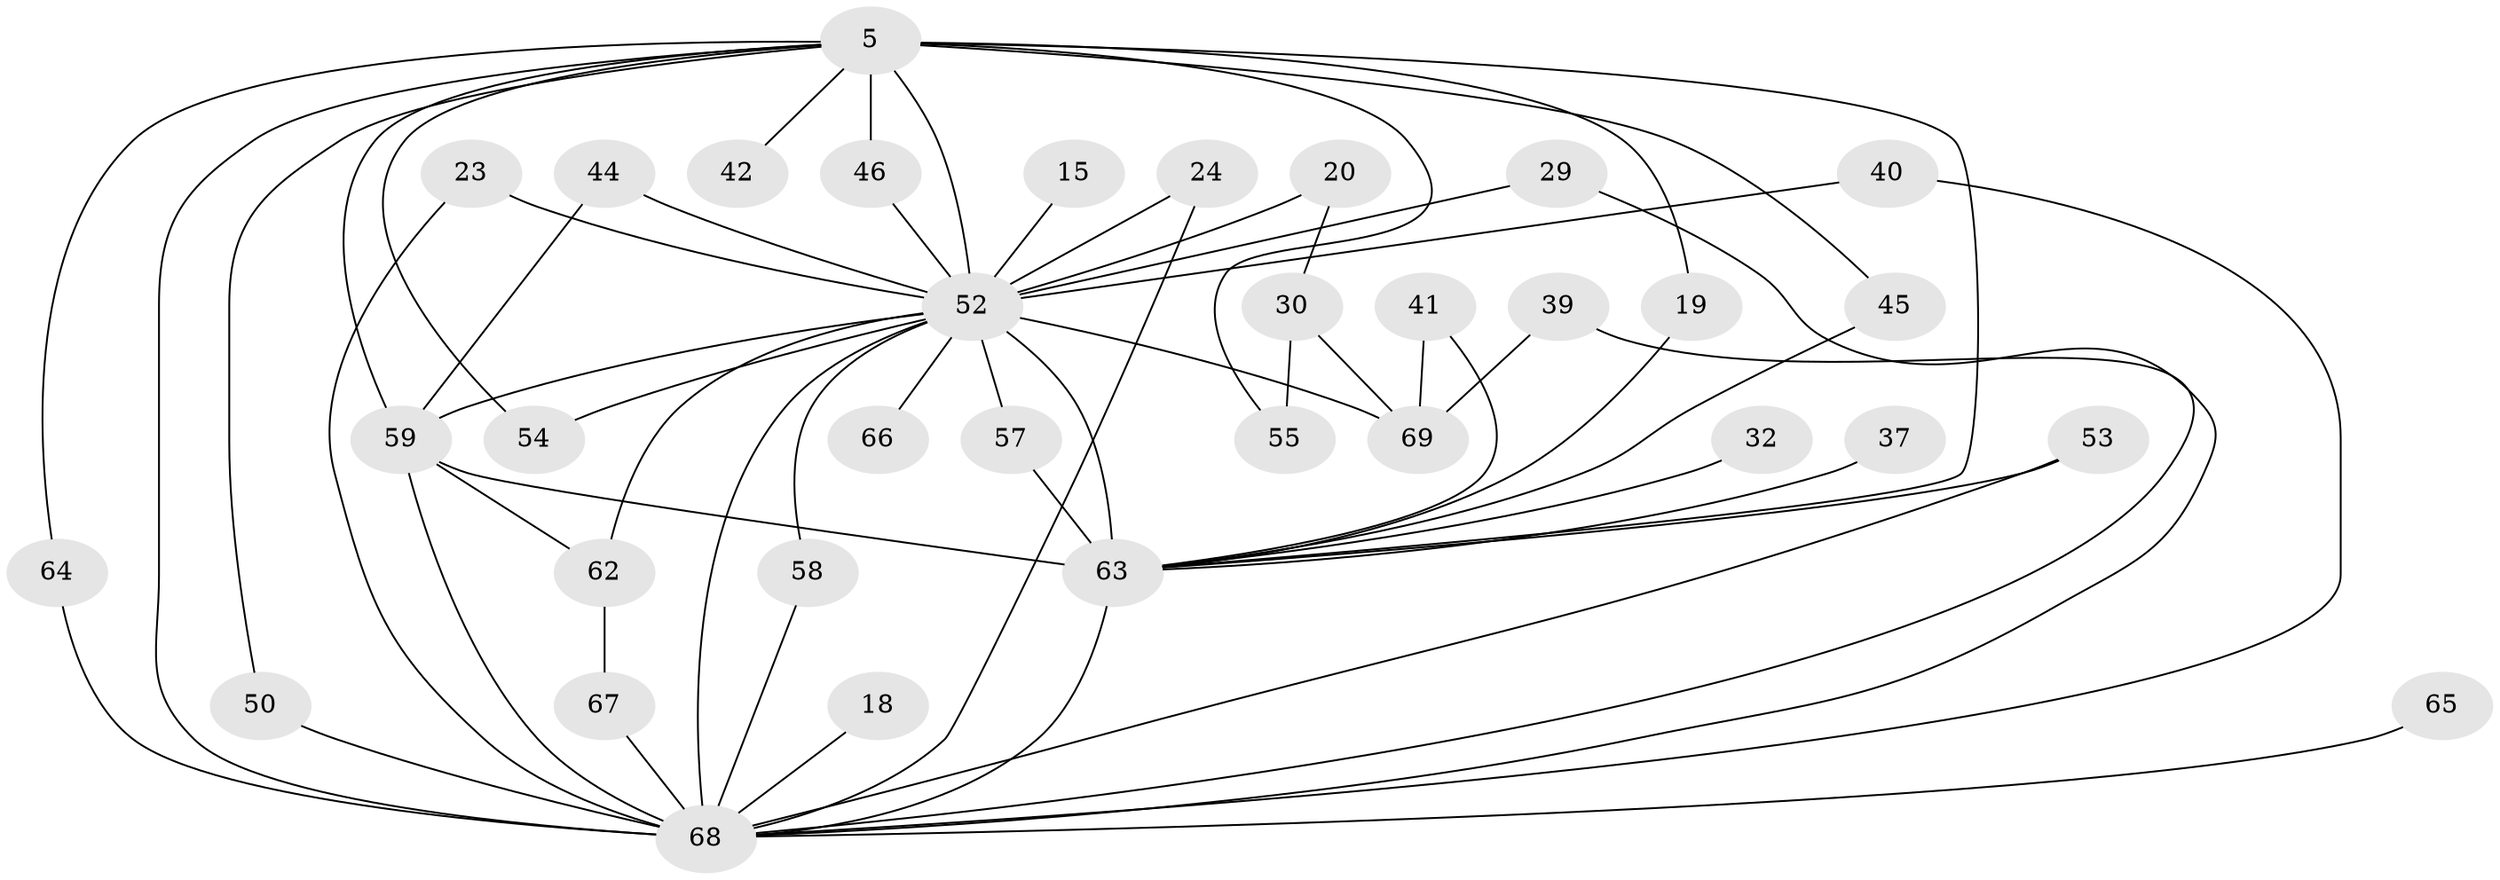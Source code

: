 // original degree distribution, {17: 0.014492753623188406, 20: 0.028985507246376812, 12: 0.014492753623188406, 18: 0.028985507246376812, 22: 0.014492753623188406, 15: 0.014492753623188406, 25: 0.014492753623188406, 13: 0.014492753623188406, 4: 0.043478260869565216, 6: 0.014492753623188406, 3: 0.2608695652173913, 2: 0.5362318840579711}
// Generated by graph-tools (version 1.1) at 2025/48/03/04/25 21:48:05]
// undirected, 34 vertices, 59 edges
graph export_dot {
graph [start="1"]
  node [color=gray90,style=filled];
  5 [super="+1"];
  15;
  18;
  19;
  20;
  23;
  24;
  29;
  30;
  32;
  37 [super="+35"];
  39;
  40;
  41;
  42;
  44 [super="+34"];
  45;
  46;
  50 [super="+28"];
  52 [super="+38"];
  53 [super="+25"];
  54;
  55 [super="+43"];
  57;
  58;
  59 [super="+51+31"];
  62 [super="+56+49"];
  63 [super="+61+60"];
  64;
  65;
  66;
  67;
  68 [super="+3+33"];
  69 [super="+12"];
  5 -- 42 [weight=2];
  5 -- 45;
  5 -- 46;
  5 -- 54;
  5 -- 64;
  5 -- 19;
  5 -- 55 [weight=2];
  5 -- 63 [weight=8];
  5 -- 50;
  5 -- 59 [weight=7];
  5 -- 52 [weight=4];
  5 -- 68 [weight=4];
  15 -- 52 [weight=2];
  18 -- 68 [weight=2];
  19 -- 63;
  20 -- 30;
  20 -- 52 [weight=2];
  23 -- 52;
  23 -- 68;
  24 -- 52;
  24 -- 68;
  29 -- 52;
  29 -- 68;
  30 -- 55;
  30 -- 69;
  32 -- 63;
  37 -- 63 [weight=3];
  39 -- 69;
  39 -- 68;
  40 -- 52;
  40 -- 68;
  41 -- 69;
  41 -- 63;
  44 -- 59 [weight=2];
  44 -- 52;
  45 -- 63;
  46 -- 52;
  50 -- 68 [weight=2];
  52 -- 63 [weight=11];
  52 -- 66 [weight=2];
  52 -- 69 [weight=3];
  52 -- 54;
  52 -- 57;
  52 -- 58;
  52 -- 59 [weight=4];
  52 -- 62 [weight=4];
  52 -- 68 [weight=4];
  53 -- 63;
  53 -- 68 [weight=3];
  57 -- 63;
  58 -- 68;
  59 -- 63 [weight=5];
  59 -- 68 [weight=7];
  59 -- 62;
  62 -- 67;
  63 -- 68 [weight=5];
  64 -- 68;
  65 -- 68 [weight=2];
  67 -- 68;
}
